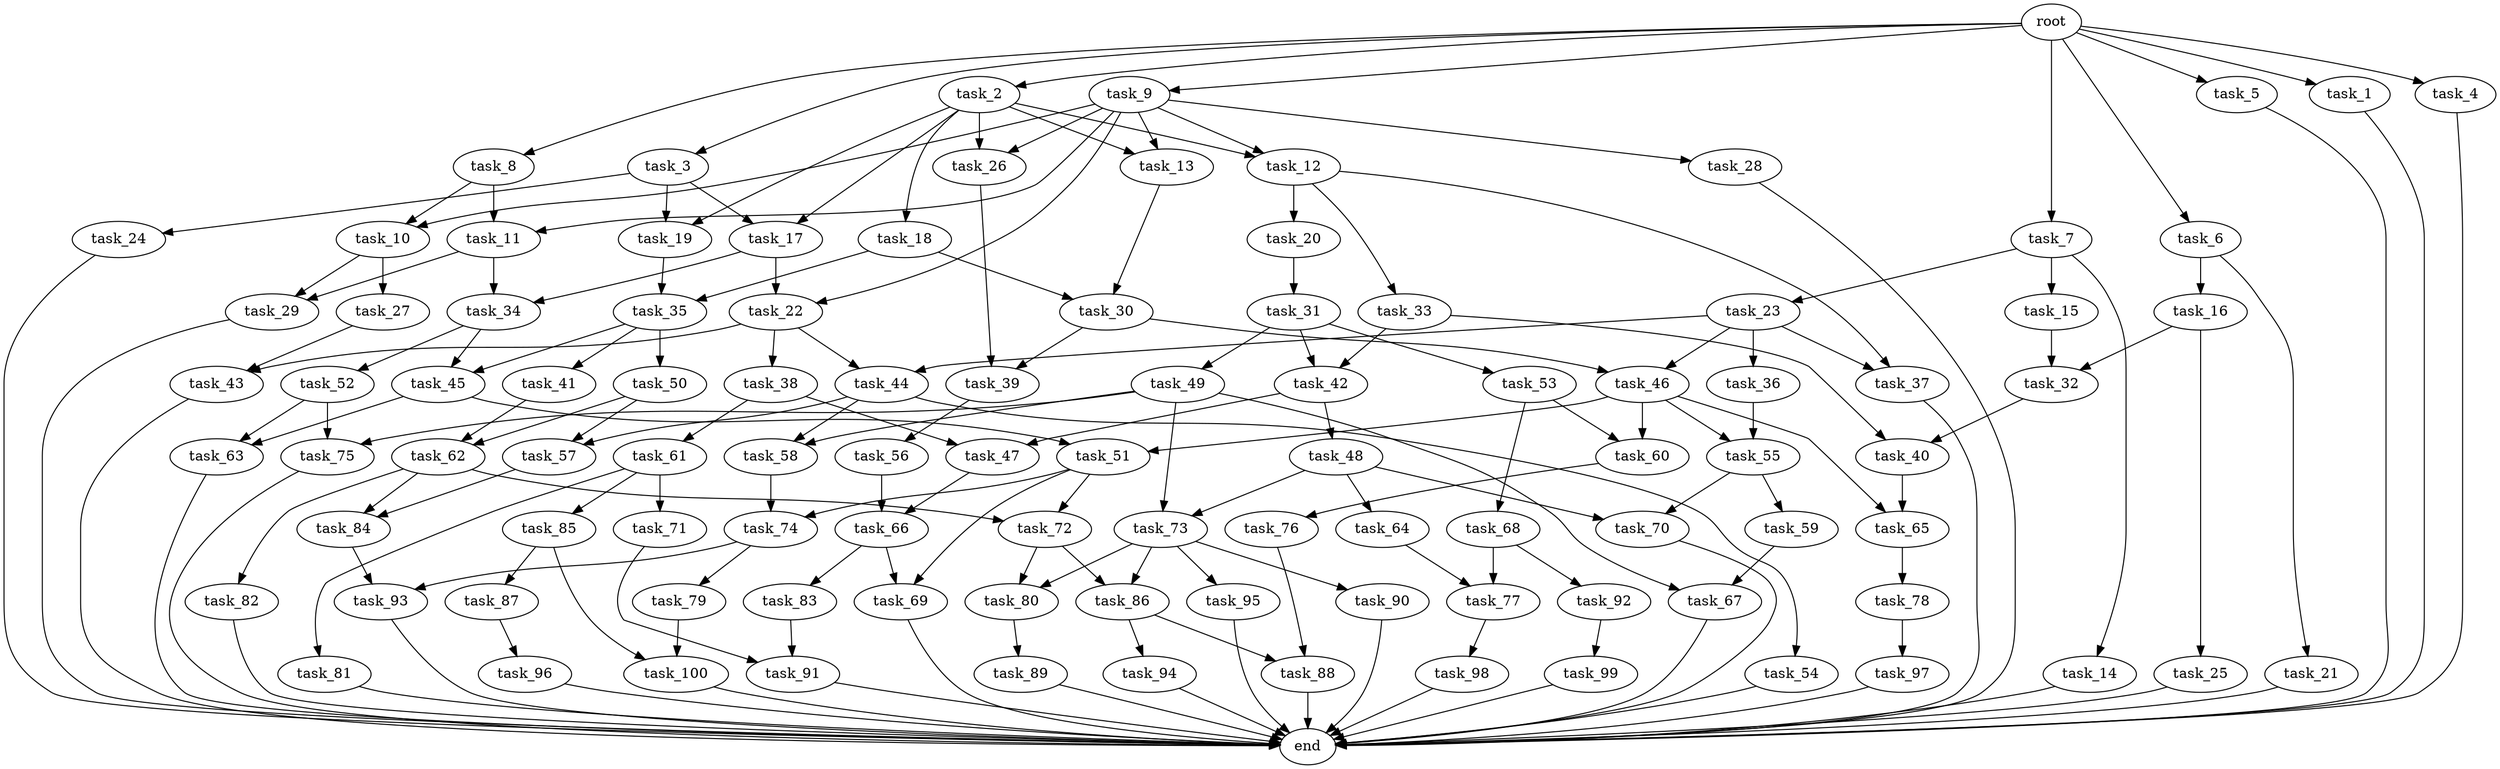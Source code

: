 digraph G {
  task_75 [size="8.342595e+11"];
  task_100 [size="7.761471e+11"];
  task_92 [size="4.918566e+11"];
  task_19 [size="4.602318e+11"];
  task_68 [size="2.024722e+11"];
  task_71 [size="3.369884e+11"];
  task_60 [size="3.775008e+11"];
  task_73 [size="5.629215e+11"];
  task_50 [size="7.979305e+11"];
  task_31 [size="8.035127e+11"];
  task_10 [size="5.468845e+11"];
  task_49 [size="3.624142e+10"];
  task_88 [size="7.422788e+11"];
  task_12 [size="8.797766e+11"];
  task_79 [size="3.317042e+11"];
  task_37 [size="2.493085e+10"];
  task_61 [size="6.217689e+11"];
  task_42 [size="4.719873e+11"];
  task_51 [size="5.683708e+11"];
  root [size="0.000000e+00"];
  task_56 [size="1.771510e+11"];
  task_95 [size="6.037767e+11"];
  task_22 [size="5.142476e+11"];
  task_32 [size="3.276975e+11"];
  task_25 [size="7.759926e+11"];
  task_99 [size="4.517789e+11"];
  task_96 [size="6.765980e+11"];
  task_36 [size="2.131678e+11"];
  task_16 [size="6.543761e+11"];
  task_33 [size="7.928400e+11"];
  task_27 [size="7.881624e+11"];
  task_89 [size="9.043660e+11"];
  end [size="0.000000e+00"];
  task_7 [size="8.344086e+11"];
  task_26 [size="5.709336e+11"];
  task_87 [size="5.642689e+11"];
  task_2 [size="9.178008e+11"];
  task_21 [size="2.771975e+11"];
  task_28 [size="4.161720e+11"];
  task_69 [size="8.600490e+11"];
  task_13 [size="3.811854e+11"];
  task_48 [size="7.319921e+11"];
  task_55 [size="5.666298e+11"];
  task_81 [size="2.640183e+11"];
  task_11 [size="7.019509e+11"];
  task_5 [size="3.871739e+11"];
  task_62 [size="6.917666e+11"];
  task_93 [size="4.860358e+11"];
  task_54 [size="1.759091e+11"];
  task_52 [size="5.489478e+11"];
  task_29 [size="6.146481e+11"];
  task_85 [size="9.063258e+11"];
  task_44 [size="2.498543e+11"];
  task_8 [size="5.900794e+10"];
  task_38 [size="7.557673e+11"];
  task_9 [size="9.871397e+11"];
  task_63 [size="8.699045e+11"];
  task_65 [size="4.478736e+11"];
  task_59 [size="2.356671e+11"];
  task_34 [size="3.235573e+10"];
  task_20 [size="4.439568e+11"];
  task_1 [size="6.833153e+11"];
  task_23 [size="6.338214e+11"];
  task_6 [size="4.700022e+11"];
  task_74 [size="1.191398e+11"];
  task_97 [size="9.534548e+11"];
  task_57 [size="8.372810e+11"];
  task_67 [size="1.383799e+10"];
  task_64 [size="4.885786e+11"];
  task_66 [size="7.854930e+11"];
  task_45 [size="5.506043e+11"];
  task_82 [size="9.477003e+11"];
  task_86 [size="8.317253e+11"];
  task_40 [size="2.358951e+11"];
  task_84 [size="8.280849e+11"];
  task_17 [size="3.086914e+11"];
  task_15 [size="2.940807e+11"];
  task_43 [size="4.333773e+11"];
  task_53 [size="7.487974e+11"];
  task_4 [size="5.307620e+11"];
  task_76 [size="7.867642e+11"];
  task_77 [size="7.491557e+11"];
  task_30 [size="5.319579e+11"];
  task_72 [size="1.252899e+11"];
  task_94 [size="3.338239e+11"];
  task_80 [size="8.879611e+11"];
  task_46 [size="8.737662e+11"];
  task_90 [size="5.839634e+11"];
  task_39 [size="8.810398e+11"];
  task_14 [size="3.515301e+11"];
  task_18 [size="1.026573e+11"];
  task_3 [size="4.927545e+11"];
  task_24 [size="5.971613e+11"];
  task_98 [size="6.721308e+11"];
  task_35 [size="6.336171e+11"];
  task_58 [size="7.367526e+11"];
  task_78 [size="1.060048e+11"];
  task_47 [size="5.921274e+11"];
  task_83 [size="2.693211e+11"];
  task_70 [size="5.423511e+11"];
  task_91 [size="1.609666e+10"];
  task_41 [size="2.852776e+11"];

  task_75 -> end [size="1.000000e-12"];
  task_100 -> end [size="1.000000e-12"];
  task_92 -> task_99 [size="4.517789e+08"];
  task_19 -> task_35 [size="3.168086e+08"];
  task_68 -> task_77 [size="3.745779e+08"];
  task_68 -> task_92 [size="4.918566e+08"];
  task_71 -> task_91 [size="8.048331e+06"];
  task_60 -> task_76 [size="7.867642e+08"];
  task_73 -> task_80 [size="4.439805e+08"];
  task_73 -> task_86 [size="4.158626e+08"];
  task_73 -> task_95 [size="6.037767e+08"];
  task_73 -> task_90 [size="5.839634e+08"];
  task_50 -> task_57 [size="4.186405e+08"];
  task_50 -> task_62 [size="3.458833e+08"];
  task_31 -> task_49 [size="3.624142e+07"];
  task_31 -> task_42 [size="2.359936e+08"];
  task_31 -> task_53 [size="7.487974e+08"];
  task_10 -> task_27 [size="7.881624e+08"];
  task_10 -> task_29 [size="3.073241e+08"];
  task_49 -> task_75 [size="4.171298e+08"];
  task_49 -> task_58 [size="3.683763e+08"];
  task_49 -> task_73 [size="2.814607e+08"];
  task_49 -> task_67 [size="6.918997e+06"];
  task_88 -> end [size="1.000000e-12"];
  task_12 -> task_37 [size="1.246543e+07"];
  task_12 -> task_20 [size="4.439568e+08"];
  task_12 -> task_33 [size="7.928400e+08"];
  task_79 -> task_100 [size="3.880736e+08"];
  task_37 -> end [size="1.000000e-12"];
  task_61 -> task_81 [size="2.640183e+08"];
  task_61 -> task_71 [size="3.369884e+08"];
  task_61 -> task_85 [size="9.063258e+08"];
  task_42 -> task_48 [size="7.319921e+08"];
  task_42 -> task_47 [size="2.960637e+08"];
  task_51 -> task_69 [size="4.300245e+08"];
  task_51 -> task_72 [size="6.264493e+07"];
  task_51 -> task_74 [size="5.956988e+07"];
  root -> task_4 [size="1.000000e-12"];
  root -> task_7 [size="1.000000e-12"];
  root -> task_9 [size="1.000000e-12"];
  root -> task_1 [size="1.000000e-12"];
  root -> task_5 [size="1.000000e-12"];
  root -> task_2 [size="1.000000e-12"];
  root -> task_3 [size="1.000000e-12"];
  root -> task_6 [size="1.000000e-12"];
  root -> task_8 [size="1.000000e-12"];
  task_56 -> task_66 [size="3.927465e+08"];
  task_95 -> end [size="1.000000e-12"];
  task_22 -> task_43 [size="2.166887e+08"];
  task_22 -> task_38 [size="7.557673e+08"];
  task_22 -> task_44 [size="1.249272e+08"];
  task_32 -> task_40 [size="1.179475e+08"];
  task_25 -> end [size="1.000000e-12"];
  task_99 -> end [size="1.000000e-12"];
  task_96 -> end [size="1.000000e-12"];
  task_36 -> task_55 [size="2.833149e+08"];
  task_16 -> task_25 [size="7.759926e+08"];
  task_16 -> task_32 [size="1.638487e+08"];
  task_33 -> task_42 [size="2.359936e+08"];
  task_33 -> task_40 [size="1.179475e+08"];
  task_27 -> task_43 [size="2.166887e+08"];
  task_89 -> end [size="1.000000e-12"];
  task_7 -> task_15 [size="2.940807e+08"];
  task_7 -> task_14 [size="3.515301e+08"];
  task_7 -> task_23 [size="6.338214e+08"];
  task_26 -> task_39 [size="4.405199e+08"];
  task_87 -> task_96 [size="6.765980e+08"];
  task_2 -> task_13 [size="1.905927e+08"];
  task_2 -> task_26 [size="2.854668e+08"];
  task_2 -> task_19 [size="2.301159e+08"];
  task_2 -> task_18 [size="1.026573e+08"];
  task_2 -> task_17 [size="1.543457e+08"];
  task_2 -> task_12 [size="4.398883e+08"];
  task_21 -> end [size="1.000000e-12"];
  task_28 -> end [size="1.000000e-12"];
  task_69 -> end [size="1.000000e-12"];
  task_13 -> task_30 [size="2.659790e+08"];
  task_48 -> task_70 [size="2.711755e+08"];
  task_48 -> task_73 [size="2.814607e+08"];
  task_48 -> task_64 [size="4.885786e+08"];
  task_55 -> task_70 [size="2.711755e+08"];
  task_55 -> task_59 [size="2.356671e+08"];
  task_81 -> end [size="1.000000e-12"];
  task_11 -> task_34 [size="1.617787e+07"];
  task_11 -> task_29 [size="3.073241e+08"];
  task_5 -> end [size="1.000000e-12"];
  task_62 -> task_72 [size="6.264493e+07"];
  task_62 -> task_82 [size="9.477003e+08"];
  task_62 -> task_84 [size="4.140425e+08"];
  task_93 -> end [size="1.000000e-12"];
  task_54 -> end [size="1.000000e-12"];
  task_52 -> task_75 [size="4.171298e+08"];
  task_52 -> task_63 [size="4.349522e+08"];
  task_29 -> end [size="1.000000e-12"];
  task_85 -> task_87 [size="5.642689e+08"];
  task_85 -> task_100 [size="3.880736e+08"];
  task_44 -> task_54 [size="1.759091e+08"];
  task_44 -> task_57 [size="4.186405e+08"];
  task_44 -> task_58 [size="3.683763e+08"];
  task_8 -> task_11 [size="3.509754e+08"];
  task_8 -> task_10 [size="2.734422e+08"];
  task_38 -> task_61 [size="6.217689e+08"];
  task_38 -> task_47 [size="2.960637e+08"];
  task_9 -> task_13 [size="1.905927e+08"];
  task_9 -> task_26 [size="2.854668e+08"];
  task_9 -> task_11 [size="3.509754e+08"];
  task_9 -> task_10 [size="2.734422e+08"];
  task_9 -> task_22 [size="2.571238e+08"];
  task_9 -> task_28 [size="4.161720e+08"];
  task_9 -> task_12 [size="4.398883e+08"];
  task_63 -> end [size="1.000000e-12"];
  task_65 -> task_78 [size="1.060048e+08"];
  task_59 -> task_67 [size="6.918997e+06"];
  task_34 -> task_45 [size="2.753022e+08"];
  task_34 -> task_52 [size="5.489478e+08"];
  task_20 -> task_31 [size="8.035127e+08"];
  task_1 -> end [size="1.000000e-12"];
  task_23 -> task_37 [size="1.246543e+07"];
  task_23 -> task_36 [size="2.131678e+08"];
  task_23 -> task_44 [size="1.249272e+08"];
  task_23 -> task_46 [size="4.368831e+08"];
  task_6 -> task_21 [size="2.771975e+08"];
  task_6 -> task_16 [size="6.543761e+08"];
  task_74 -> task_79 [size="3.317042e+08"];
  task_74 -> task_93 [size="2.430179e+08"];
  task_97 -> end [size="1.000000e-12"];
  task_57 -> task_84 [size="4.140425e+08"];
  task_67 -> end [size="1.000000e-12"];
  task_64 -> task_77 [size="3.745779e+08"];
  task_66 -> task_69 [size="4.300245e+08"];
  task_66 -> task_83 [size="2.693211e+08"];
  task_45 -> task_51 [size="2.841854e+08"];
  task_45 -> task_63 [size="4.349522e+08"];
  task_82 -> end [size="1.000000e-12"];
  task_86 -> task_88 [size="3.711394e+08"];
  task_86 -> task_94 [size="3.338239e+08"];
  task_40 -> task_65 [size="2.239368e+08"];
  task_84 -> task_93 [size="2.430179e+08"];
  task_17 -> task_34 [size="1.617787e+07"];
  task_17 -> task_22 [size="2.571238e+08"];
  task_15 -> task_32 [size="1.638487e+08"];
  task_43 -> end [size="1.000000e-12"];
  task_53 -> task_68 [size="2.024722e+08"];
  task_53 -> task_60 [size="1.887504e+08"];
  task_4 -> end [size="1.000000e-12"];
  task_76 -> task_88 [size="3.711394e+08"];
  task_77 -> task_98 [size="6.721308e+08"];
  task_30 -> task_39 [size="4.405199e+08"];
  task_30 -> task_46 [size="4.368831e+08"];
  task_72 -> task_80 [size="4.439805e+08"];
  task_72 -> task_86 [size="4.158626e+08"];
  task_94 -> end [size="1.000000e-12"];
  task_80 -> task_89 [size="9.043660e+08"];
  task_46 -> task_60 [size="1.887504e+08"];
  task_46 -> task_51 [size="2.841854e+08"];
  task_46 -> task_55 [size="2.833149e+08"];
  task_46 -> task_65 [size="2.239368e+08"];
  task_90 -> end [size="1.000000e-12"];
  task_39 -> task_56 [size="1.771510e+08"];
  task_14 -> end [size="1.000000e-12"];
  task_18 -> task_35 [size="3.168086e+08"];
  task_18 -> task_30 [size="2.659790e+08"];
  task_3 -> task_17 [size="1.543457e+08"];
  task_3 -> task_19 [size="2.301159e+08"];
  task_3 -> task_24 [size="5.971613e+08"];
  task_24 -> end [size="1.000000e-12"];
  task_98 -> end [size="1.000000e-12"];
  task_35 -> task_45 [size="2.753022e+08"];
  task_35 -> task_41 [size="2.852776e+08"];
  task_35 -> task_50 [size="7.979305e+08"];
  task_58 -> task_74 [size="5.956988e+07"];
  task_78 -> task_97 [size="9.534548e+08"];
  task_47 -> task_66 [size="3.927465e+08"];
  task_83 -> task_91 [size="8.048331e+06"];
  task_70 -> end [size="1.000000e-12"];
  task_91 -> end [size="1.000000e-12"];
  task_41 -> task_62 [size="3.458833e+08"];
}
